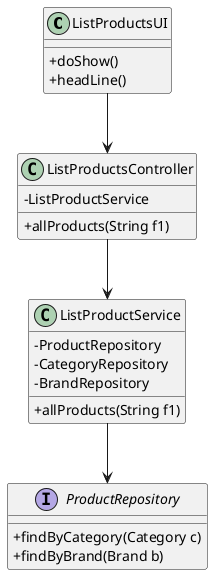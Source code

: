 @startuml
skinparam classAttributeIconSize 0

ListProductsUI --> ListProductsController
ListProductsController --> ListProductService
ListProductService --> ProductRepository

class ListProductsUI{
 +doShow()
 +headLine()
}
class ListProductsController{
-ListProductService
+allProducts(String f1)
}
class ListProductService{
-ProductRepository
-CategoryRepository
-BrandRepository
+allProducts(String f1)
}
interface ProductRepository{
+findByCategory(Category c)
+findByBrand(Brand b)

}
@enduml